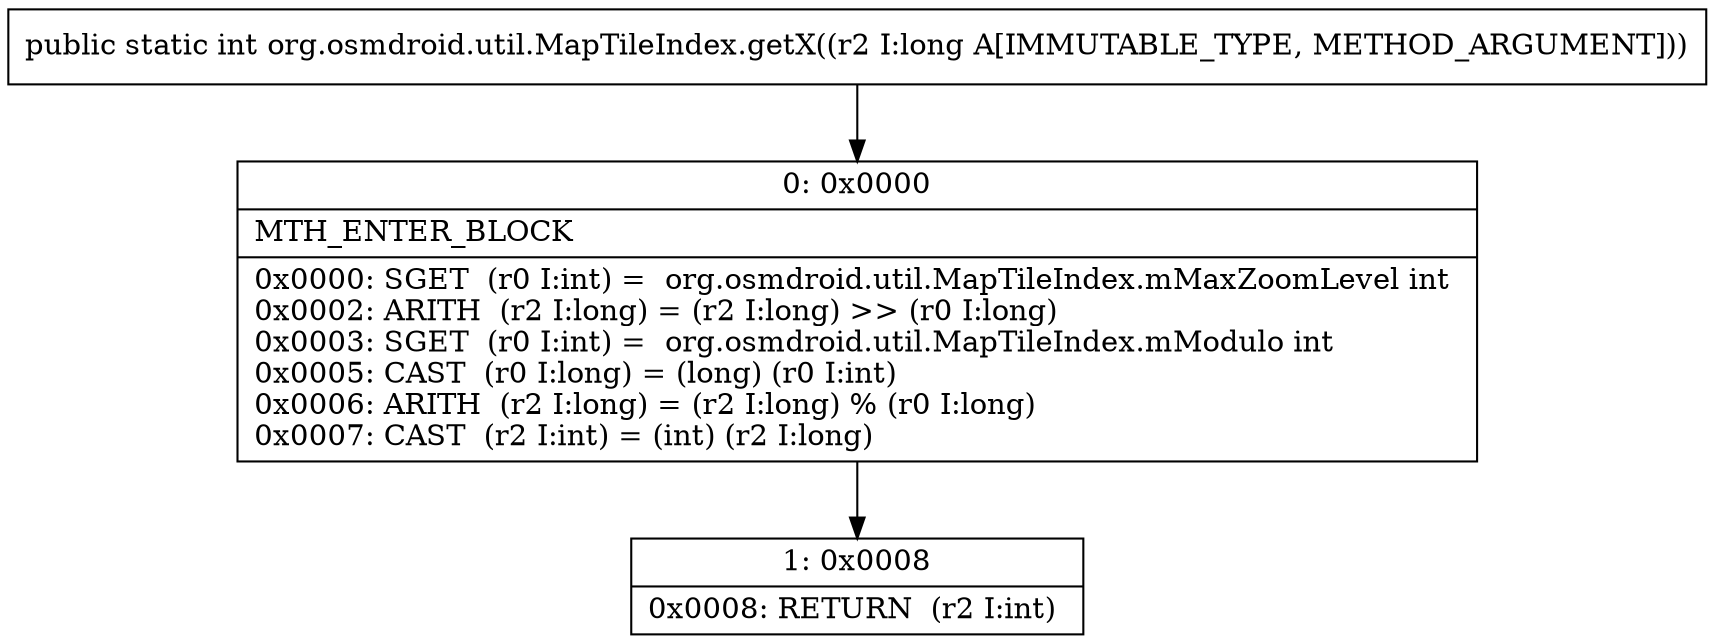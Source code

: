 digraph "CFG fororg.osmdroid.util.MapTileIndex.getX(J)I" {
Node_0 [shape=record,label="{0\:\ 0x0000|MTH_ENTER_BLOCK\l|0x0000: SGET  (r0 I:int) =  org.osmdroid.util.MapTileIndex.mMaxZoomLevel int \l0x0002: ARITH  (r2 I:long) = (r2 I:long) \>\> (r0 I:long) \l0x0003: SGET  (r0 I:int) =  org.osmdroid.util.MapTileIndex.mModulo int \l0x0005: CAST  (r0 I:long) = (long) (r0 I:int) \l0x0006: ARITH  (r2 I:long) = (r2 I:long) % (r0 I:long) \l0x0007: CAST  (r2 I:int) = (int) (r2 I:long) \l}"];
Node_1 [shape=record,label="{1\:\ 0x0008|0x0008: RETURN  (r2 I:int) \l}"];
MethodNode[shape=record,label="{public static int org.osmdroid.util.MapTileIndex.getX((r2 I:long A[IMMUTABLE_TYPE, METHOD_ARGUMENT])) }"];
MethodNode -> Node_0;
Node_0 -> Node_1;
}

